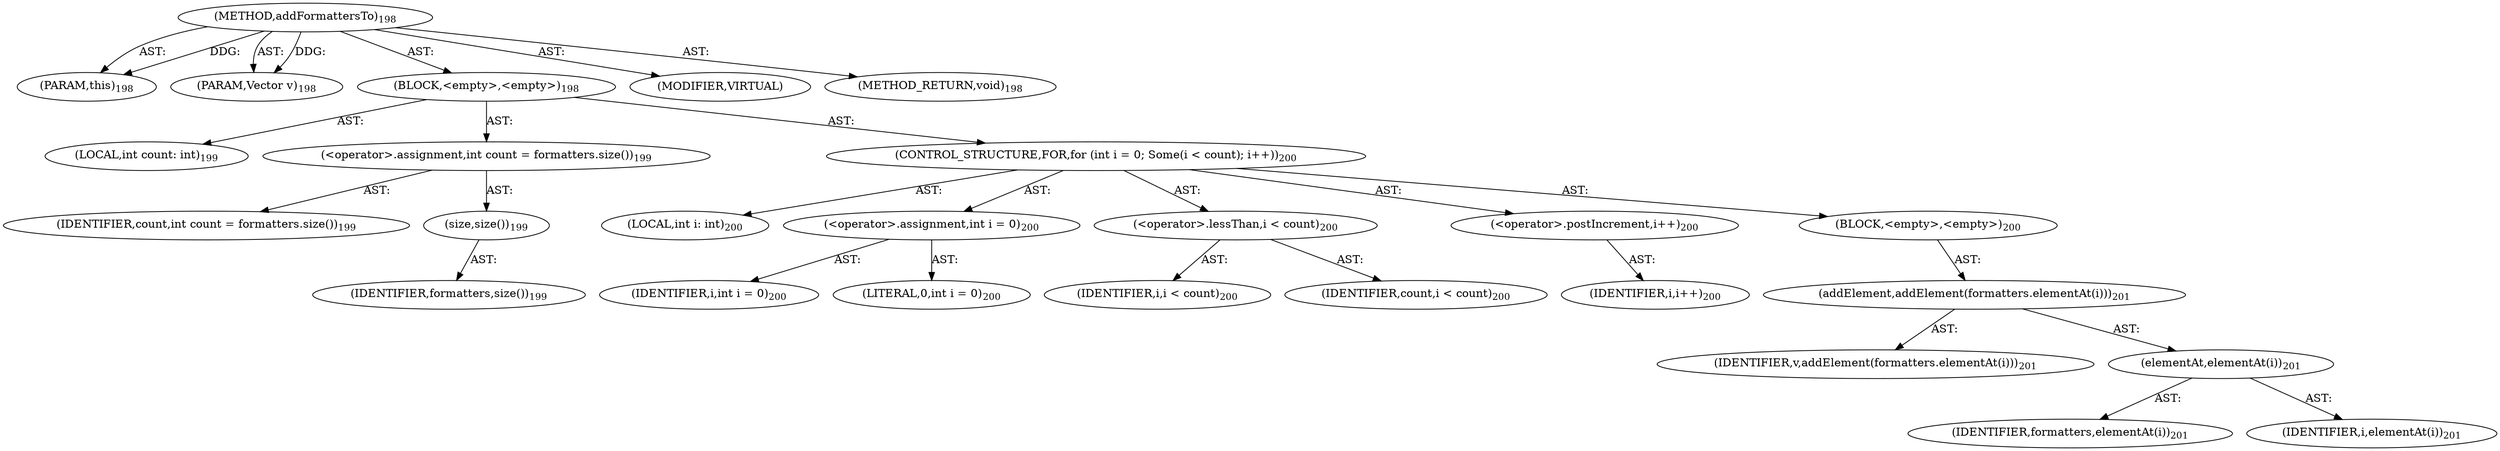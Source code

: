 digraph "addFormattersTo" {  
"111669149713" [label = <(METHOD,addFormattersTo)<SUB>198</SUB>> ]
"115964117023" [label = <(PARAM,this)<SUB>198</SUB>> ]
"115964117024" [label = <(PARAM,Vector v)<SUB>198</SUB>> ]
"25769803797" [label = <(BLOCK,&lt;empty&gt;,&lt;empty&gt;)<SUB>198</SUB>> ]
"94489280515" [label = <(LOCAL,int count: int)<SUB>199</SUB>> ]
"30064771142" [label = <(&lt;operator&gt;.assignment,int count = formatters.size())<SUB>199</SUB>> ]
"68719476797" [label = <(IDENTIFIER,count,int count = formatters.size())<SUB>199</SUB>> ]
"30064771143" [label = <(size,size())<SUB>199</SUB>> ]
"68719476798" [label = <(IDENTIFIER,formatters,size())<SUB>199</SUB>> ]
"47244640260" [label = <(CONTROL_STRUCTURE,FOR,for (int i = 0; Some(i &lt; count); i++))<SUB>200</SUB>> ]
"94489280516" [label = <(LOCAL,int i: int)<SUB>200</SUB>> ]
"30064771144" [label = <(&lt;operator&gt;.assignment,int i = 0)<SUB>200</SUB>> ]
"68719476799" [label = <(IDENTIFIER,i,int i = 0)<SUB>200</SUB>> ]
"90194313232" [label = <(LITERAL,0,int i = 0)<SUB>200</SUB>> ]
"30064771145" [label = <(&lt;operator&gt;.lessThan,i &lt; count)<SUB>200</SUB>> ]
"68719476800" [label = <(IDENTIFIER,i,i &lt; count)<SUB>200</SUB>> ]
"68719476801" [label = <(IDENTIFIER,count,i &lt; count)<SUB>200</SUB>> ]
"30064771146" [label = <(&lt;operator&gt;.postIncrement,i++)<SUB>200</SUB>> ]
"68719476802" [label = <(IDENTIFIER,i,i++)<SUB>200</SUB>> ]
"25769803798" [label = <(BLOCK,&lt;empty&gt;,&lt;empty&gt;)<SUB>200</SUB>> ]
"30064771147" [label = <(addElement,addElement(formatters.elementAt(i)))<SUB>201</SUB>> ]
"68719476803" [label = <(IDENTIFIER,v,addElement(formatters.elementAt(i)))<SUB>201</SUB>> ]
"30064771148" [label = <(elementAt,elementAt(i))<SUB>201</SUB>> ]
"68719476804" [label = <(IDENTIFIER,formatters,elementAt(i))<SUB>201</SUB>> ]
"68719476805" [label = <(IDENTIFIER,i,elementAt(i))<SUB>201</SUB>> ]
"133143986217" [label = <(MODIFIER,VIRTUAL)> ]
"128849018897" [label = <(METHOD_RETURN,void)<SUB>198</SUB>> ]
  "111669149713" -> "115964117023"  [ label = "AST: "] 
  "111669149713" -> "115964117024"  [ label = "AST: "] 
  "111669149713" -> "25769803797"  [ label = "AST: "] 
  "111669149713" -> "133143986217"  [ label = "AST: "] 
  "111669149713" -> "128849018897"  [ label = "AST: "] 
  "25769803797" -> "94489280515"  [ label = "AST: "] 
  "25769803797" -> "30064771142"  [ label = "AST: "] 
  "25769803797" -> "47244640260"  [ label = "AST: "] 
  "30064771142" -> "68719476797"  [ label = "AST: "] 
  "30064771142" -> "30064771143"  [ label = "AST: "] 
  "30064771143" -> "68719476798"  [ label = "AST: "] 
  "47244640260" -> "94489280516"  [ label = "AST: "] 
  "47244640260" -> "30064771144"  [ label = "AST: "] 
  "47244640260" -> "30064771145"  [ label = "AST: "] 
  "47244640260" -> "30064771146"  [ label = "AST: "] 
  "47244640260" -> "25769803798"  [ label = "AST: "] 
  "30064771144" -> "68719476799"  [ label = "AST: "] 
  "30064771144" -> "90194313232"  [ label = "AST: "] 
  "30064771145" -> "68719476800"  [ label = "AST: "] 
  "30064771145" -> "68719476801"  [ label = "AST: "] 
  "30064771146" -> "68719476802"  [ label = "AST: "] 
  "25769803798" -> "30064771147"  [ label = "AST: "] 
  "30064771147" -> "68719476803"  [ label = "AST: "] 
  "30064771147" -> "30064771148"  [ label = "AST: "] 
  "30064771148" -> "68719476804"  [ label = "AST: "] 
  "30064771148" -> "68719476805"  [ label = "AST: "] 
  "111669149713" -> "115964117023"  [ label = "DDG: "] 
  "111669149713" -> "115964117024"  [ label = "DDG: "] 
}
